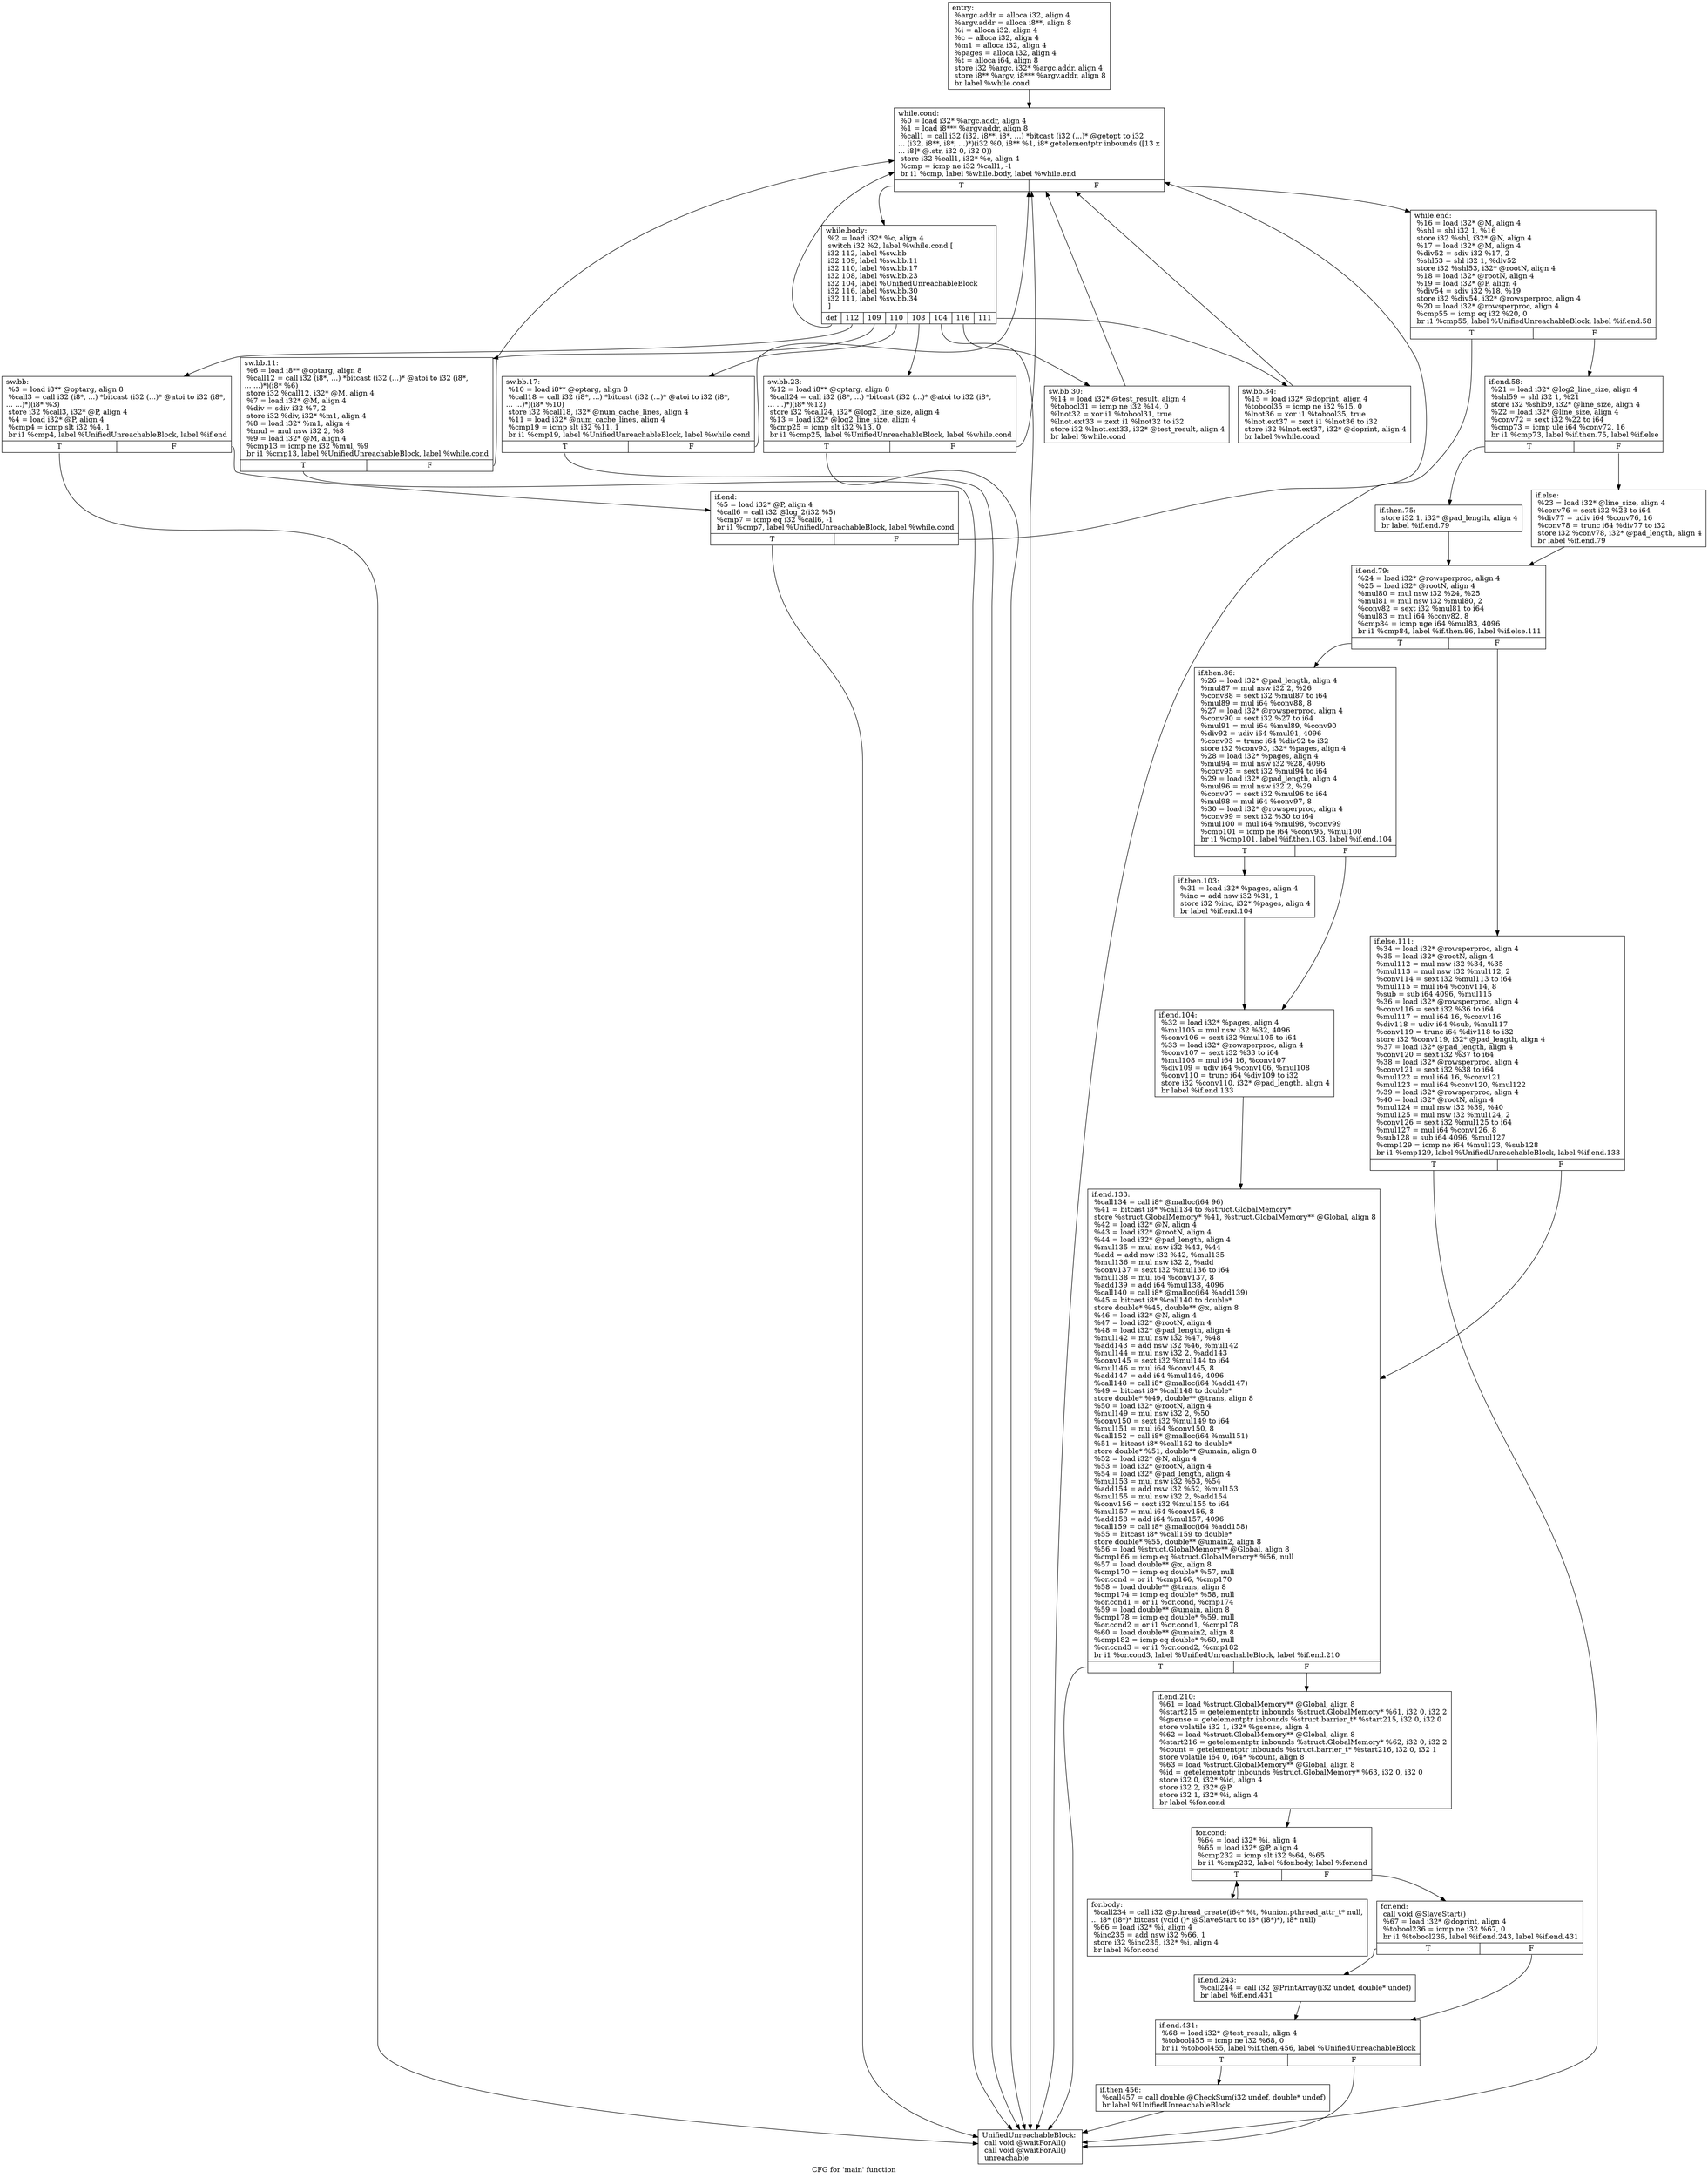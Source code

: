 digraph "CFG for 'main' function" {
	label="CFG for 'main' function";

	Node0x53f26a0 [shape=record,label="{entry:\l  %argc.addr = alloca i32, align 4\l  %argv.addr = alloca i8**, align 8\l  %i = alloca i32, align 4\l  %c = alloca i32, align 4\l  %m1 = alloca i32, align 4\l  %pages = alloca i32, align 4\l  %t = alloca i64, align 8\l  store i32 %argc, i32* %argc.addr, align 4\l  store i8** %argv, i8*** %argv.addr, align 8\l  br label %while.cond\l}"];
	Node0x53f26a0 -> Node0x53f26f0;
	Node0x53f26f0 [shape=record,label="{while.cond:                                       \l  %0 = load i32* %argc.addr, align 4\l  %1 = load i8*** %argv.addr, align 8\l  %call1 = call i32 (i32, i8**, i8*, ...) *bitcast (i32 (...)* @getopt to i32\l... (i32, i8**, i8*, ...)*)(i32 %0, i8** %1, i8* getelementptr inbounds ([13 x\l... i8]* @.str, i32 0, i32 0))\l  store i32 %call1, i32* %c, align 4\l  %cmp = icmp ne i32 %call1, -1\l  br i1 %cmp, label %while.body, label %while.end\l|{<s0>T|<s1>F}}"];
	Node0x53f26f0:s0 -> Node0x53f2740;
	Node0x53f26f0:s1 -> Node0x53f4610;
	Node0x53f2740 [shape=record,label="{while.body:                                       \l  %2 = load i32* %c, align 4\l  switch i32 %2, label %while.cond [\l    i32 112, label %sw.bb\l    i32 109, label %sw.bb.11\l    i32 110, label %sw.bb.17\l    i32 108, label %sw.bb.23\l    i32 104, label %UnifiedUnreachableBlock\l    i32 116, label %sw.bb.30\l    i32 111, label %sw.bb.34\l  ]\l|{<s0>def|<s1>112|<s2>109|<s3>110|<s4>108|<s5>104|<s6>116|<s7>111}}"];
	Node0x53f2740:s0 -> Node0x53f26f0;
	Node0x53f2740:s1 -> Node0x53f2790;
	Node0x53f2740:s2 -> Node0x53f2830;
	Node0x53f2740:s3 -> Node0x53f2880;
	Node0x53f2740:s4 -> Node0x53f28d0;
	Node0x53f2740:s5 -> Node0x53f4b60;
	Node0x53f2740:s6 -> Node0x53f2920;
	Node0x53f2740:s7 -> Node0x53f45c0;
	Node0x53f2790 [shape=record,label="{sw.bb:                                            \l  %3 = load i8** @optarg, align 8\l  %call3 = call i32 (i8*, ...) *bitcast (i32 (...)* @atoi to i32 (i8*,\l... ...)*)(i8* %3)\l  store i32 %call3, i32* @P, align 4\l  %4 = load i32* @P, align 4\l  %cmp4 = icmp slt i32 %4, 1\l  br i1 %cmp4, label %UnifiedUnreachableBlock, label %if.end\l|{<s0>T|<s1>F}}"];
	Node0x53f2790:s0 -> Node0x53f4b60;
	Node0x53f2790:s1 -> Node0x53f27e0;
	Node0x53f27e0 [shape=record,label="{if.end:                                           \l  %5 = load i32* @P, align 4\l  %call6 = call i32 @log_2(i32 %5)\l  %cmp7 = icmp eq i32 %call6, -1\l  br i1 %cmp7, label %UnifiedUnreachableBlock, label %while.cond\l|{<s0>T|<s1>F}}"];
	Node0x53f27e0:s0 -> Node0x53f4b60;
	Node0x53f27e0:s1 -> Node0x53f26f0;
	Node0x53f2830 [shape=record,label="{sw.bb.11:                                         \l  %6 = load i8** @optarg, align 8\l  %call12 = call i32 (i8*, ...) *bitcast (i32 (...)* @atoi to i32 (i8*,\l... ...)*)(i8* %6)\l  store i32 %call12, i32* @M, align 4\l  %7 = load i32* @M, align 4\l  %div = sdiv i32 %7, 2\l  store i32 %div, i32* %m1, align 4\l  %8 = load i32* %m1, align 4\l  %mul = mul nsw i32 2, %8\l  %9 = load i32* @M, align 4\l  %cmp13 = icmp ne i32 %mul, %9\l  br i1 %cmp13, label %UnifiedUnreachableBlock, label %while.cond\l|{<s0>T|<s1>F}}"];
	Node0x53f2830:s0 -> Node0x53f4b60;
	Node0x53f2830:s1 -> Node0x53f26f0;
	Node0x53f2880 [shape=record,label="{sw.bb.17:                                         \l  %10 = load i8** @optarg, align 8\l  %call18 = call i32 (i8*, ...) *bitcast (i32 (...)* @atoi to i32 (i8*,\l... ...)*)(i8* %10)\l  store i32 %call18, i32* @num_cache_lines, align 4\l  %11 = load i32* @num_cache_lines, align 4\l  %cmp19 = icmp slt i32 %11, 1\l  br i1 %cmp19, label %UnifiedUnreachableBlock, label %while.cond\l|{<s0>T|<s1>F}}"];
	Node0x53f2880:s0 -> Node0x53f4b60;
	Node0x53f2880:s1 -> Node0x53f26f0;
	Node0x53f28d0 [shape=record,label="{sw.bb.23:                                         \l  %12 = load i8** @optarg, align 8\l  %call24 = call i32 (i8*, ...) *bitcast (i32 (...)* @atoi to i32 (i8*,\l... ...)*)(i8* %12)\l  store i32 %call24, i32* @log2_line_size, align 4\l  %13 = load i32* @log2_line_size, align 4\l  %cmp25 = icmp slt i32 %13, 0\l  br i1 %cmp25, label %UnifiedUnreachableBlock, label %while.cond\l|{<s0>T|<s1>F}}"];
	Node0x53f28d0:s0 -> Node0x53f4b60;
	Node0x53f28d0:s1 -> Node0x53f26f0;
	Node0x53f2920 [shape=record,label="{sw.bb.30:                                         \l  %14 = load i32* @test_result, align 4\l  %tobool31 = icmp ne i32 %14, 0\l  %lnot32 = xor i1 %tobool31, true\l  %lnot.ext33 = zext i1 %lnot32 to i32\l  store i32 %lnot.ext33, i32* @test_result, align 4\l  br label %while.cond\l}"];
	Node0x53f2920 -> Node0x53f26f0;
	Node0x53f45c0 [shape=record,label="{sw.bb.34:                                         \l  %15 = load i32* @doprint, align 4\l  %tobool35 = icmp ne i32 %15, 0\l  %lnot36 = xor i1 %tobool35, true\l  %lnot.ext37 = zext i1 %lnot36 to i32\l  store i32 %lnot.ext37, i32* @doprint, align 4\l  br label %while.cond\l}"];
	Node0x53f45c0 -> Node0x53f26f0;
	Node0x53f4610 [shape=record,label="{while.end:                                        \l  %16 = load i32* @M, align 4\l  %shl = shl i32 1, %16\l  store i32 %shl, i32* @N, align 4\l  %17 = load i32* @M, align 4\l  %div52 = sdiv i32 %17, 2\l  %shl53 = shl i32 1, %div52\l  store i32 %shl53, i32* @rootN, align 4\l  %18 = load i32* @rootN, align 4\l  %19 = load i32* @P, align 4\l  %div54 = sdiv i32 %18, %19\l  store i32 %div54, i32* @rowsperproc, align 4\l  %20 = load i32* @rowsperproc, align 4\l  %cmp55 = icmp eq i32 %20, 0\l  br i1 %cmp55, label %UnifiedUnreachableBlock, label %if.end.58\l|{<s0>T|<s1>F}}"];
	Node0x53f4610:s0 -> Node0x53f4b60;
	Node0x53f4610:s1 -> Node0x53f4660;
	Node0x53f4660 [shape=record,label="{if.end.58:                                        \l  %21 = load i32* @log2_line_size, align 4\l  %shl59 = shl i32 1, %21\l  store i32 %shl59, i32* @line_size, align 4\l  %22 = load i32* @line_size, align 4\l  %conv72 = sext i32 %22 to i64\l  %cmp73 = icmp ule i64 %conv72, 16\l  br i1 %cmp73, label %if.then.75, label %if.else\l|{<s0>T|<s1>F}}"];
	Node0x53f4660:s0 -> Node0x53f46b0;
	Node0x53f4660:s1 -> Node0x53f4700;
	Node0x53f46b0 [shape=record,label="{if.then.75:                                       \l  store i32 1, i32* @pad_length, align 4\l  br label %if.end.79\l}"];
	Node0x53f46b0 -> Node0x53f4750;
	Node0x53f4700 [shape=record,label="{if.else:                                          \l  %23 = load i32* @line_size, align 4\l  %conv76 = sext i32 %23 to i64\l  %div77 = udiv i64 %conv76, 16\l  %conv78 = trunc i64 %div77 to i32\l  store i32 %conv78, i32* @pad_length, align 4\l  br label %if.end.79\l}"];
	Node0x53f4700 -> Node0x53f4750;
	Node0x53f4750 [shape=record,label="{if.end.79:                                        \l  %24 = load i32* @rowsperproc, align 4\l  %25 = load i32* @rootN, align 4\l  %mul80 = mul nsw i32 %24, %25\l  %mul81 = mul nsw i32 %mul80, 2\l  %conv82 = sext i32 %mul81 to i64\l  %mul83 = mul i64 %conv82, 8\l  %cmp84 = icmp uge i64 %mul83, 4096\l  br i1 %cmp84, label %if.then.86, label %if.else.111\l|{<s0>T|<s1>F}}"];
	Node0x53f4750:s0 -> Node0x53f47a0;
	Node0x53f4750:s1 -> Node0x53f4890;
	Node0x53f47a0 [shape=record,label="{if.then.86:                                       \l  %26 = load i32* @pad_length, align 4\l  %mul87 = mul nsw i32 2, %26\l  %conv88 = sext i32 %mul87 to i64\l  %mul89 = mul i64 %conv88, 8\l  %27 = load i32* @rowsperproc, align 4\l  %conv90 = sext i32 %27 to i64\l  %mul91 = mul i64 %mul89, %conv90\l  %div92 = udiv i64 %mul91, 4096\l  %conv93 = trunc i64 %div92 to i32\l  store i32 %conv93, i32* %pages, align 4\l  %28 = load i32* %pages, align 4\l  %mul94 = mul nsw i32 %28, 4096\l  %conv95 = sext i32 %mul94 to i64\l  %29 = load i32* @pad_length, align 4\l  %mul96 = mul nsw i32 2, %29\l  %conv97 = sext i32 %mul96 to i64\l  %mul98 = mul i64 %conv97, 8\l  %30 = load i32* @rowsperproc, align 4\l  %conv99 = sext i32 %30 to i64\l  %mul100 = mul i64 %mul98, %conv99\l  %cmp101 = icmp ne i64 %conv95, %mul100\l  br i1 %cmp101, label %if.then.103, label %if.end.104\l|{<s0>T|<s1>F}}"];
	Node0x53f47a0:s0 -> Node0x53f47f0;
	Node0x53f47a0:s1 -> Node0x53f4840;
	Node0x53f47f0 [shape=record,label="{if.then.103:                                      \l  %31 = load i32* %pages, align 4\l  %inc = add nsw i32 %31, 1\l  store i32 %inc, i32* %pages, align 4\l  br label %if.end.104\l}"];
	Node0x53f47f0 -> Node0x53f4840;
	Node0x53f4840 [shape=record,label="{if.end.104:                                       \l  %32 = load i32* %pages, align 4\l  %mul105 = mul nsw i32 %32, 4096\l  %conv106 = sext i32 %mul105 to i64\l  %33 = load i32* @rowsperproc, align 4\l  %conv107 = sext i32 %33 to i64\l  %mul108 = mul i64 16, %conv107\l  %div109 = udiv i64 %conv106, %mul108\l  %conv110 = trunc i64 %div109 to i32\l  store i32 %conv110, i32* @pad_length, align 4\l  br label %if.end.133\l}"];
	Node0x53f4840 -> Node0x53f48e0;
	Node0x53f4890 [shape=record,label="{if.else.111:                                      \l  %34 = load i32* @rowsperproc, align 4\l  %35 = load i32* @rootN, align 4\l  %mul112 = mul nsw i32 %34, %35\l  %mul113 = mul nsw i32 %mul112, 2\l  %conv114 = sext i32 %mul113 to i64\l  %mul115 = mul i64 %conv114, 8\l  %sub = sub i64 4096, %mul115\l  %36 = load i32* @rowsperproc, align 4\l  %conv116 = sext i32 %36 to i64\l  %mul117 = mul i64 16, %conv116\l  %div118 = udiv i64 %sub, %mul117\l  %conv119 = trunc i64 %div118 to i32\l  store i32 %conv119, i32* @pad_length, align 4\l  %37 = load i32* @pad_length, align 4\l  %conv120 = sext i32 %37 to i64\l  %38 = load i32* @rowsperproc, align 4\l  %conv121 = sext i32 %38 to i64\l  %mul122 = mul i64 16, %conv121\l  %mul123 = mul i64 %conv120, %mul122\l  %39 = load i32* @rowsperproc, align 4\l  %40 = load i32* @rootN, align 4\l  %mul124 = mul nsw i32 %39, %40\l  %mul125 = mul nsw i32 %mul124, 2\l  %conv126 = sext i32 %mul125 to i64\l  %mul127 = mul i64 %conv126, 8\l  %sub128 = sub i64 4096, %mul127\l  %cmp129 = icmp ne i64 %mul123, %sub128\l  br i1 %cmp129, label %UnifiedUnreachableBlock, label %if.end.133\l|{<s0>T|<s1>F}}"];
	Node0x53f4890:s0 -> Node0x53f4b60;
	Node0x53f4890:s1 -> Node0x53f48e0;
	Node0x53f48e0 [shape=record,label="{if.end.133:                                       \l  %call134 = call i8* @malloc(i64 96)\l  %41 = bitcast i8* %call134 to %struct.GlobalMemory*\l  store %struct.GlobalMemory* %41, %struct.GlobalMemory** @Global, align 8\l  %42 = load i32* @N, align 4\l  %43 = load i32* @rootN, align 4\l  %44 = load i32* @pad_length, align 4\l  %mul135 = mul nsw i32 %43, %44\l  %add = add nsw i32 %42, %mul135\l  %mul136 = mul nsw i32 2, %add\l  %conv137 = sext i32 %mul136 to i64\l  %mul138 = mul i64 %conv137, 8\l  %add139 = add i64 %mul138, 4096\l  %call140 = call i8* @malloc(i64 %add139)\l  %45 = bitcast i8* %call140 to double*\l  store double* %45, double** @x, align 8\l  %46 = load i32* @N, align 4\l  %47 = load i32* @rootN, align 4\l  %48 = load i32* @pad_length, align 4\l  %mul142 = mul nsw i32 %47, %48\l  %add143 = add nsw i32 %46, %mul142\l  %mul144 = mul nsw i32 2, %add143\l  %conv145 = sext i32 %mul144 to i64\l  %mul146 = mul i64 %conv145, 8\l  %add147 = add i64 %mul146, 4096\l  %call148 = call i8* @malloc(i64 %add147)\l  %49 = bitcast i8* %call148 to double*\l  store double* %49, double** @trans, align 8\l  %50 = load i32* @rootN, align 4\l  %mul149 = mul nsw i32 2, %50\l  %conv150 = sext i32 %mul149 to i64\l  %mul151 = mul i64 %conv150, 8\l  %call152 = call i8* @malloc(i64 %mul151)\l  %51 = bitcast i8* %call152 to double*\l  store double* %51, double** @umain, align 8\l  %52 = load i32* @N, align 4\l  %53 = load i32* @rootN, align 4\l  %54 = load i32* @pad_length, align 4\l  %mul153 = mul nsw i32 %53, %54\l  %add154 = add nsw i32 %52, %mul153\l  %mul155 = mul nsw i32 2, %add154\l  %conv156 = sext i32 %mul155 to i64\l  %mul157 = mul i64 %conv156, 8\l  %add158 = add i64 %mul157, 4096\l  %call159 = call i8* @malloc(i64 %add158)\l  %55 = bitcast i8* %call159 to double*\l  store double* %55, double** @umain2, align 8\l  %56 = load %struct.GlobalMemory** @Global, align 8\l  %cmp166 = icmp eq %struct.GlobalMemory* %56, null\l  %57 = load double** @x, align 8\l  %cmp170 = icmp eq double* %57, null\l  %or.cond = or i1 %cmp166, %cmp170\l  %58 = load double** @trans, align 8\l  %cmp174 = icmp eq double* %58, null\l  %or.cond1 = or i1 %or.cond, %cmp174\l  %59 = load double** @umain, align 8\l  %cmp178 = icmp eq double* %59, null\l  %or.cond2 = or i1 %or.cond1, %cmp178\l  %60 = load double** @umain2, align 8\l  %cmp182 = icmp eq double* %60, null\l  %or.cond3 = or i1 %or.cond2, %cmp182\l  br i1 %or.cond3, label %UnifiedUnreachableBlock, label %if.end.210\l|{<s0>T|<s1>F}}"];
	Node0x53f48e0:s0 -> Node0x53f4b60;
	Node0x53f48e0:s1 -> Node0x53f4930;
	Node0x53f4930 [shape=record,label="{if.end.210:                                       \l  %61 = load %struct.GlobalMemory** @Global, align 8\l  %start215 = getelementptr inbounds %struct.GlobalMemory* %61, i32 0, i32 2\l  %gsense = getelementptr inbounds %struct.barrier_t* %start215, i32 0, i32 0\l  store volatile i32 1, i32* %gsense, align 4\l  %62 = load %struct.GlobalMemory** @Global, align 8\l  %start216 = getelementptr inbounds %struct.GlobalMemory* %62, i32 0, i32 2\l  %count = getelementptr inbounds %struct.barrier_t* %start216, i32 0, i32 1\l  store volatile i64 0, i64* %count, align 8\l  %63 = load %struct.GlobalMemory** @Global, align 8\l  %id = getelementptr inbounds %struct.GlobalMemory* %63, i32 0, i32 0\l  store i32 0, i32* %id, align 4\l  store i32 2, i32* @P\l  store i32 1, i32* %i, align 4\l  br label %for.cond\l}"];
	Node0x53f4930 -> Node0x53f4980;
	Node0x53f4980 [shape=record,label="{for.cond:                                         \l  %64 = load i32* %i, align 4\l  %65 = load i32* @P, align 4\l  %cmp232 = icmp slt i32 %64, %65\l  br i1 %cmp232, label %for.body, label %for.end\l|{<s0>T|<s1>F}}"];
	Node0x53f4980:s0 -> Node0x53f49d0;
	Node0x53f4980:s1 -> Node0x53f4a20;
	Node0x53f49d0 [shape=record,label="{for.body:                                         \l  %call234 = call i32 @pthread_create(i64* %t, %union.pthread_attr_t* null,\l... i8* (i8*)* bitcast (void ()* @SlaveStart to i8* (i8*)*), i8* null)\l  %66 = load i32* %i, align 4\l  %inc235 = add nsw i32 %66, 1\l  store i32 %inc235, i32* %i, align 4\l  br label %for.cond\l}"];
	Node0x53f49d0 -> Node0x53f4980;
	Node0x53f4a20 [shape=record,label="{for.end:                                          \l  call void @SlaveStart()\l  %67 = load i32* @doprint, align 4\l  %tobool236 = icmp ne i32 %67, 0\l  br i1 %tobool236, label %if.end.243, label %if.end.431\l|{<s0>T|<s1>F}}"];
	Node0x53f4a20:s0 -> Node0x53f4a70;
	Node0x53f4a20:s1 -> Node0x53f4ac0;
	Node0x53f4a70 [shape=record,label="{if.end.243:                                       \l  %call244 = call i32 @PrintArray(i32 undef, double* undef)\l  br label %if.end.431\l}"];
	Node0x53f4a70 -> Node0x53f4ac0;
	Node0x53f4ac0 [shape=record,label="{if.end.431:                                       \l  %68 = load i32* @test_result, align 4\l  %tobool455 = icmp ne i32 %68, 0\l  br i1 %tobool455, label %if.then.456, label %UnifiedUnreachableBlock\l|{<s0>T|<s1>F}}"];
	Node0x53f4ac0:s0 -> Node0x53f4b10;
	Node0x53f4ac0:s1 -> Node0x53f4b60;
	Node0x53f4b10 [shape=record,label="{if.then.456:                                      \l  %call457 = call double @CheckSum(i32 undef, double* undef)\l  br label %UnifiedUnreachableBlock\l}"];
	Node0x53f4b10 -> Node0x53f4b60;
	Node0x53f4b60 [shape=record,label="{UnifiedUnreachableBlock:                          \l  call void @waitForAll()\l  call void @waitForAll()\l  unreachable\l}"];
}

